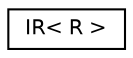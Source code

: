 digraph "Graphical Class Hierarchy"
{
  edge [fontname="Helvetica",fontsize="10",labelfontname="Helvetica",labelfontsize="10"];
  node [fontname="Helvetica",fontsize="10",shape=record];
  rankdir="LR";
  Node1 [label="IR\< R \>",height=0.2,width=0.4,color="black", fillcolor="white", style="filled",URL="$structIR.html",tooltip="The struct which represents an interval. "];
}
